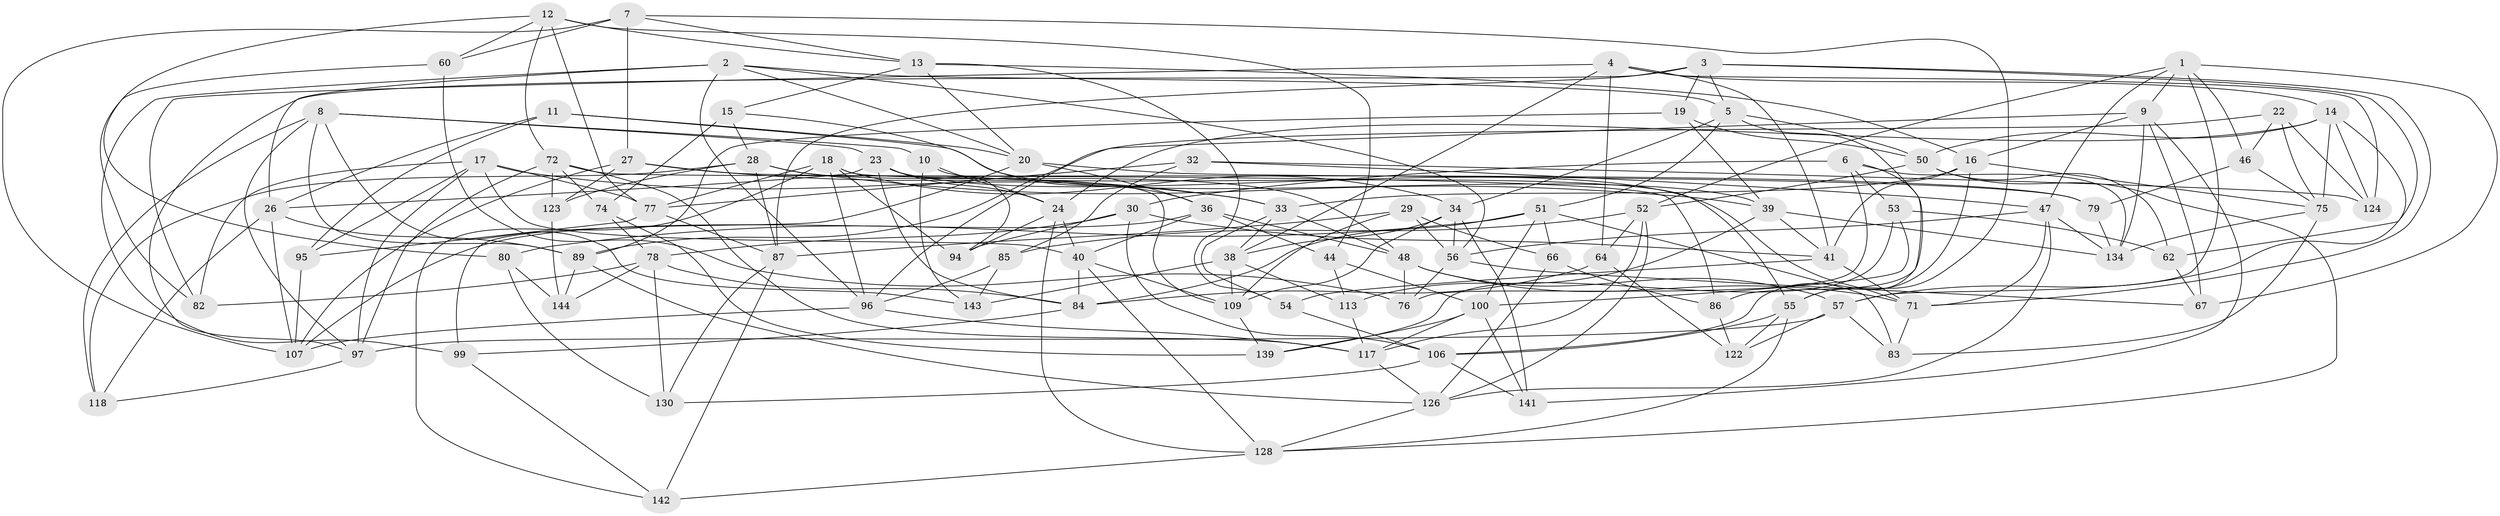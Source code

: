// Generated by graph-tools (version 1.1) at 2025/24/03/03/25 07:24:22]
// undirected, 93 vertices, 239 edges
graph export_dot {
graph [start="1"]
  node [color=gray90,style=filled];
  1 [super="+65"];
  2 [super="+137"];
  3 [super="+147"];
  4 [super="+73"];
  5 [super="+105"];
  6 [super="+92"];
  7 [super="+42"];
  8 [super="+35"];
  9 [super="+140"];
  10;
  11;
  12 [super="+25"];
  13 [super="+127"];
  14 [super="+115"];
  15;
  16 [super="+43"];
  17 [super="+49"];
  18 [super="+63"];
  19;
  20 [super="+21"];
  22;
  23 [super="+108"];
  24 [super="+136"];
  26 [super="+37"];
  27 [super="+61"];
  28 [super="+110"];
  29;
  30 [super="+31"];
  32;
  33 [super="+119"];
  34 [super="+120"];
  36 [super="+132"];
  38 [super="+93"];
  39 [super="+111"];
  40 [super="+98"];
  41 [super="+45"];
  44;
  46;
  47 [super="+59"];
  48 [super="+68"];
  50 [super="+70"];
  51 [super="+69"];
  52 [super="+129"];
  53;
  54;
  55 [super="+58"];
  56 [super="+81"];
  57 [super="+146"];
  60;
  62;
  64;
  66;
  67;
  71 [super="+114"];
  72 [super="+116"];
  74;
  75 [super="+91"];
  76;
  77 [super="+88"];
  78 [super="+103"];
  79;
  80;
  82;
  83;
  84 [super="+125"];
  85;
  86;
  87 [super="+102"];
  89 [super="+90"];
  94;
  95;
  96 [super="+121"];
  97 [super="+104"];
  99;
  100 [super="+101"];
  106 [super="+133"];
  107 [super="+112"];
  109 [super="+131"];
  113;
  117 [super="+145"];
  118;
  122;
  123;
  124;
  126 [super="+148"];
  128 [super="+138"];
  130;
  134 [super="+135"];
  139;
  141;
  142;
  143;
  144;
  1 -- 9;
  1 -- 47;
  1 -- 57;
  1 -- 67;
  1 -- 52;
  1 -- 46;
  2 -- 96;
  2 -- 5;
  2 -- 56;
  2 -- 99;
  2 -- 26;
  2 -- 20;
  3 -- 19;
  3 -- 62;
  3 -- 5;
  3 -- 97;
  3 -- 71;
  3 -- 87;
  4 -- 41;
  4 -- 64;
  4 -- 14;
  4 -- 124;
  4 -- 82;
  4 -- 38;
  5 -- 51;
  5 -- 50;
  5 -- 86;
  5 -- 34;
  6 -- 134;
  6 -- 30 [weight=2];
  6 -- 76;
  6 -- 53;
  6 -- 55;
  7 -- 27 [weight=2];
  7 -- 60;
  7 -- 107;
  7 -- 55;
  7 -- 13;
  8 -- 89;
  8 -- 118;
  8 -- 23;
  8 -- 97;
  8 -- 10;
  8 -- 143;
  9 -- 67;
  9 -- 16;
  9 -- 141;
  9 -- 134;
  9 -- 96;
  10 -- 143;
  10 -- 55;
  10 -- 24;
  11 -- 20;
  11 -- 26;
  11 -- 95;
  11 -- 39;
  12 -- 80;
  12 -- 44;
  12 -- 60;
  12 -- 13;
  12 -- 72;
  12 -- 77;
  13 -- 54;
  13 -- 20;
  13 -- 15;
  13 -- 16;
  14 -- 24;
  14 -- 57;
  14 -- 50;
  14 -- 124;
  14 -- 75;
  15 -- 36;
  15 -- 74;
  15 -- 28;
  16 -- 41;
  16 -- 106;
  16 -- 33;
  16 -- 75;
  17 -- 82;
  17 -- 97;
  17 -- 40;
  17 -- 77;
  17 -- 95;
  17 -- 33;
  18 -- 142;
  18 -- 34;
  18 -- 77;
  18 -- 109;
  18 -- 94;
  18 -- 96;
  19 -- 39;
  19 -- 50;
  19 -- 89;
  20 -- 99;
  20 -- 36;
  20 -- 79;
  22 -- 46;
  22 -- 124;
  22 -- 75;
  22 -- 89;
  23 -- 24;
  23 -- 26;
  23 -- 94;
  23 -- 84;
  23 -- 71;
  24 -- 94;
  24 -- 128;
  24 -- 40;
  26 -- 107;
  26 -- 118;
  26 -- 89;
  27 -- 123;
  27 -- 79;
  27 -- 33;
  27 -- 107;
  28 -- 87;
  28 -- 118;
  28 -- 123;
  28 -- 48;
  28 -- 39;
  29 -- 87;
  29 -- 109;
  29 -- 56;
  29 -- 66;
  30 -- 94;
  30 -- 106;
  30 -- 41;
  30 -- 78;
  32 -- 124;
  32 -- 85;
  32 -- 47;
  32 -- 77;
  33 -- 54;
  33 -- 48;
  33 -- 38;
  34 -- 141;
  34 -- 38;
  34 -- 109;
  34 -- 56;
  36 -- 40;
  36 -- 44;
  36 -- 48;
  36 -- 107;
  38 -- 143;
  38 -- 109;
  38 -- 113;
  39 -- 134;
  39 -- 41;
  39 -- 113;
  40 -- 84;
  40 -- 109;
  40 -- 128;
  41 -- 54;
  41 -- 71;
  44 -- 100;
  44 -- 113;
  46 -- 75;
  46 -- 79;
  47 -- 71;
  47 -- 126;
  47 -- 134;
  47 -- 56;
  48 -- 76;
  48 -- 57;
  48 -- 71;
  50 -- 62;
  50 -- 52;
  50 -- 128;
  51 -- 66;
  51 -- 80;
  51 -- 83;
  51 -- 100;
  51 -- 84;
  52 -- 117;
  52 -- 64;
  52 -- 85;
  52 -- 126;
  53 -- 139;
  53 -- 100;
  53 -- 62;
  54 -- 106;
  55 -- 122;
  55 -- 106;
  55 -- 128;
  56 -- 67;
  56 -- 76;
  57 -- 122;
  57 -- 83;
  57 -- 97;
  60 -- 82;
  60 -- 76;
  62 -- 67;
  64 -- 122;
  64 -- 84;
  66 -- 86;
  66 -- 126;
  71 -- 83;
  72 -- 123;
  72 -- 74;
  72 -- 117;
  72 -- 97;
  72 -- 86;
  74 -- 78;
  74 -- 139;
  75 -- 83;
  75 -- 134;
  77 -- 95;
  77 -- 87;
  78 -- 84;
  78 -- 144;
  78 -- 82;
  78 -- 130;
  79 -- 134;
  80 -- 130;
  80 -- 144;
  84 -- 99;
  85 -- 143;
  85 -- 96;
  86 -- 122;
  87 -- 130;
  87 -- 142;
  89 -- 144;
  89 -- 126;
  95 -- 107;
  96 -- 107;
  96 -- 117;
  97 -- 118;
  99 -- 142;
  100 -- 139;
  100 -- 141;
  100 -- 117;
  106 -- 141;
  106 -- 130;
  109 -- 139;
  113 -- 117;
  117 -- 126;
  123 -- 144;
  126 -- 128;
  128 -- 142;
}
